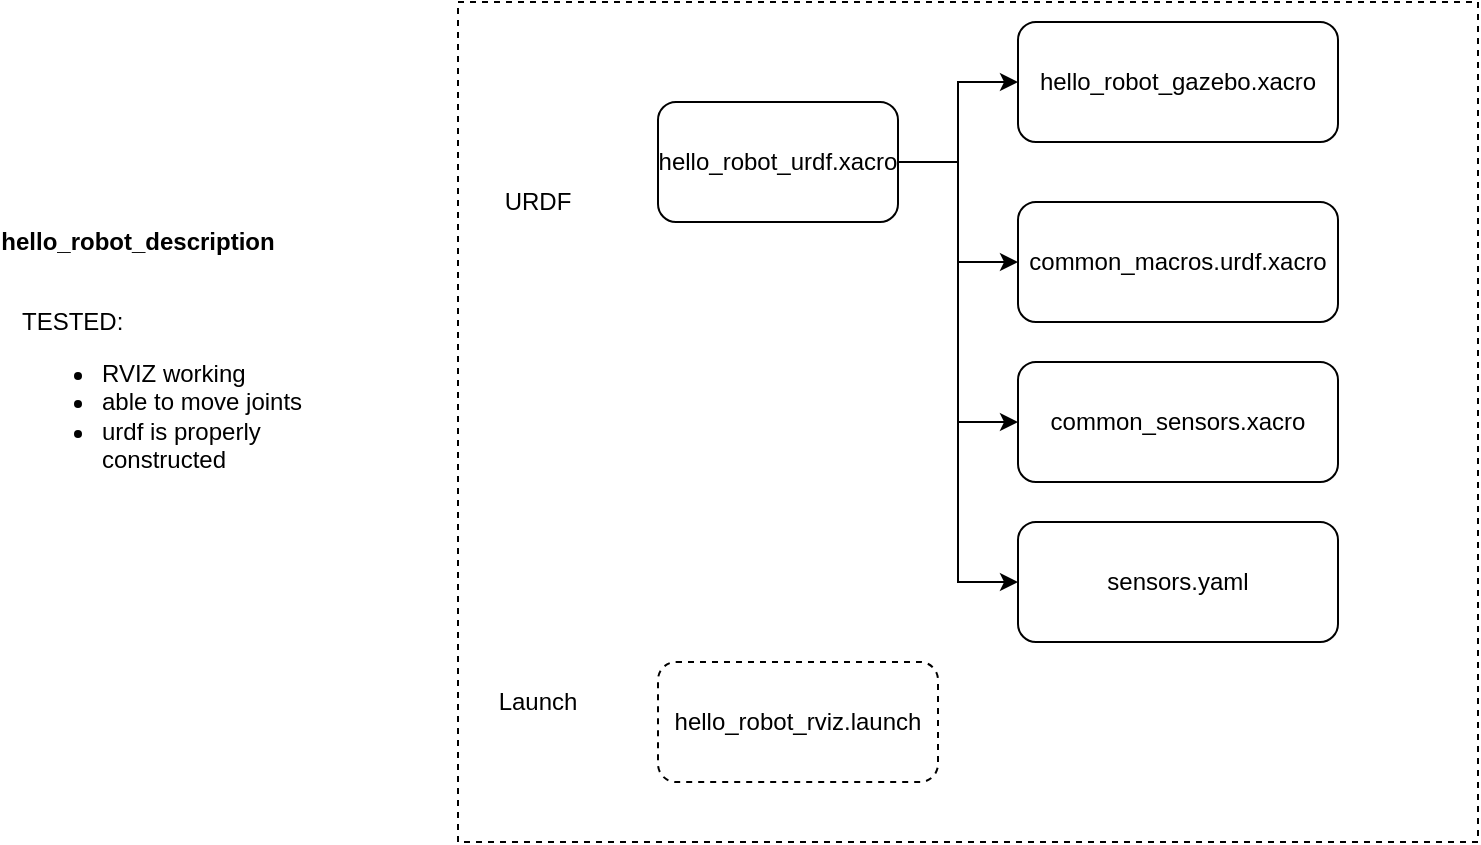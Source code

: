 <mxfile version="14.4.0" type="github">
  <diagram id="GddCDM5jnQ_dlsErp8QU" name="Page-1">
    <mxGraphModel dx="782" dy="737" grid="1" gridSize="10" guides="1" tooltips="1" connect="1" arrows="1" fold="1" page="1" pageScale="1" pageWidth="850" pageHeight="1100" math="0" shadow="0">
      <root>
        <mxCell id="0" />
        <mxCell id="1" parent="0" />
        <mxCell id="RTTls062UUNZIikZmeOY-8" value="" style="rounded=0;whiteSpace=wrap;html=1;fillColor=none;dashed=1;" vertex="1" parent="1">
          <mxGeometry x="240" y="320" width="510" height="420" as="geometry" />
        </mxCell>
        <mxCell id="RTTls062UUNZIikZmeOY-4" style="edgeStyle=orthogonalEdgeStyle;rounded=0;orthogonalLoop=1;jettySize=auto;html=1;exitX=1;exitY=0.5;exitDx=0;exitDy=0;entryX=0;entryY=0.5;entryDx=0;entryDy=0;" edge="1" parent="1" source="RTTls062UUNZIikZmeOY-1" target="RTTls062UUNZIikZmeOY-3">
          <mxGeometry relative="1" as="geometry" />
        </mxCell>
        <mxCell id="RTTls062UUNZIikZmeOY-6" style="edgeStyle=orthogonalEdgeStyle;rounded=0;orthogonalLoop=1;jettySize=auto;html=1;exitX=1;exitY=0.5;exitDx=0;exitDy=0;entryX=0;entryY=0.5;entryDx=0;entryDy=0;" edge="1" parent="1" source="RTTls062UUNZIikZmeOY-1" target="RTTls062UUNZIikZmeOY-5">
          <mxGeometry relative="1" as="geometry" />
        </mxCell>
        <mxCell id="RTTls062UUNZIikZmeOY-16" style="edgeStyle=orthogonalEdgeStyle;rounded=0;orthogonalLoop=1;jettySize=auto;html=1;exitX=1;exitY=0.5;exitDx=0;exitDy=0;entryX=0;entryY=0.5;entryDx=0;entryDy=0;" edge="1" parent="1" source="RTTls062UUNZIikZmeOY-1" target="RTTls062UUNZIikZmeOY-7">
          <mxGeometry relative="1" as="geometry" />
        </mxCell>
        <mxCell id="RTTls062UUNZIikZmeOY-17" style="edgeStyle=orthogonalEdgeStyle;rounded=0;orthogonalLoop=1;jettySize=auto;html=1;exitX=1;exitY=0.5;exitDx=0;exitDy=0;entryX=0;entryY=0.5;entryDx=0;entryDy=0;" edge="1" parent="1" source="RTTls062UUNZIikZmeOY-1" target="RTTls062UUNZIikZmeOY-15">
          <mxGeometry relative="1" as="geometry" />
        </mxCell>
        <mxCell id="RTTls062UUNZIikZmeOY-1" value="hello_robot_urdf.xacro" style="rounded=1;whiteSpace=wrap;html=1;" vertex="1" parent="1">
          <mxGeometry x="340" y="370" width="120" height="60" as="geometry" />
        </mxCell>
        <mxCell id="RTTls062UUNZIikZmeOY-3" value="&lt;div&gt;hello_robot_gazebo.xacro&lt;/div&gt;" style="rounded=1;whiteSpace=wrap;html=1;" vertex="1" parent="1">
          <mxGeometry x="520" y="330" width="160" height="60" as="geometry" />
        </mxCell>
        <mxCell id="RTTls062UUNZIikZmeOY-5" value="common_macros.urdf.xacro" style="rounded=1;whiteSpace=wrap;html=1;" vertex="1" parent="1">
          <mxGeometry x="520" y="420" width="160" height="60" as="geometry" />
        </mxCell>
        <mxCell id="RTTls062UUNZIikZmeOY-7" value="common_sensors.xacro" style="rounded=1;whiteSpace=wrap;html=1;" vertex="1" parent="1">
          <mxGeometry x="520" y="500" width="160" height="60" as="geometry" />
        </mxCell>
        <mxCell id="RTTls062UUNZIikZmeOY-9" value="hello_robot_description" style="text;html=1;strokeColor=none;fillColor=none;align=center;verticalAlign=middle;whiteSpace=wrap;rounded=0;dashed=1;fontStyle=1" vertex="1" parent="1">
          <mxGeometry x="60" y="430" width="40" height="20" as="geometry" />
        </mxCell>
        <mxCell id="RTTls062UUNZIikZmeOY-10" value="Launch" style="text;html=1;strokeColor=none;fillColor=none;align=center;verticalAlign=middle;whiteSpace=wrap;rounded=0;dashed=1;" vertex="1" parent="1">
          <mxGeometry x="260" y="660" width="40" height="20" as="geometry" />
        </mxCell>
        <mxCell id="RTTls062UUNZIikZmeOY-11" value="URDF" style="text;html=1;strokeColor=none;fillColor=none;align=center;verticalAlign=middle;whiteSpace=wrap;rounded=0;dashed=1;" vertex="1" parent="1">
          <mxGeometry x="260" y="410" width="40" height="20" as="geometry" />
        </mxCell>
        <mxCell id="RTTls062UUNZIikZmeOY-13" value="hello_robot_rviz.launch" style="rounded=1;whiteSpace=wrap;html=1;dashed=1;fillColor=none;" vertex="1" parent="1">
          <mxGeometry x="340" y="650" width="140" height="60" as="geometry" />
        </mxCell>
        <mxCell id="RTTls062UUNZIikZmeOY-14" value="&lt;div&gt;TESTED:&amp;nbsp;&lt;/div&gt;&lt;ul&gt;&lt;li&gt;RVIZ working&lt;/li&gt;&lt;li&gt;able to move joints&lt;/li&gt;&lt;li&gt;urdf is properly constructed&lt;br&gt;&lt;/li&gt;&lt;/ul&gt;" style="text;html=1;strokeColor=none;fillColor=none;align=left;verticalAlign=middle;whiteSpace=wrap;rounded=0;dashed=1;" vertex="1" parent="1">
          <mxGeometry x="20" y="500" width="150" height="40" as="geometry" />
        </mxCell>
        <mxCell id="RTTls062UUNZIikZmeOY-15" value="sensors.yaml" style="rounded=1;whiteSpace=wrap;html=1;" vertex="1" parent="1">
          <mxGeometry x="520" y="580" width="160" height="60" as="geometry" />
        </mxCell>
      </root>
    </mxGraphModel>
  </diagram>
</mxfile>
